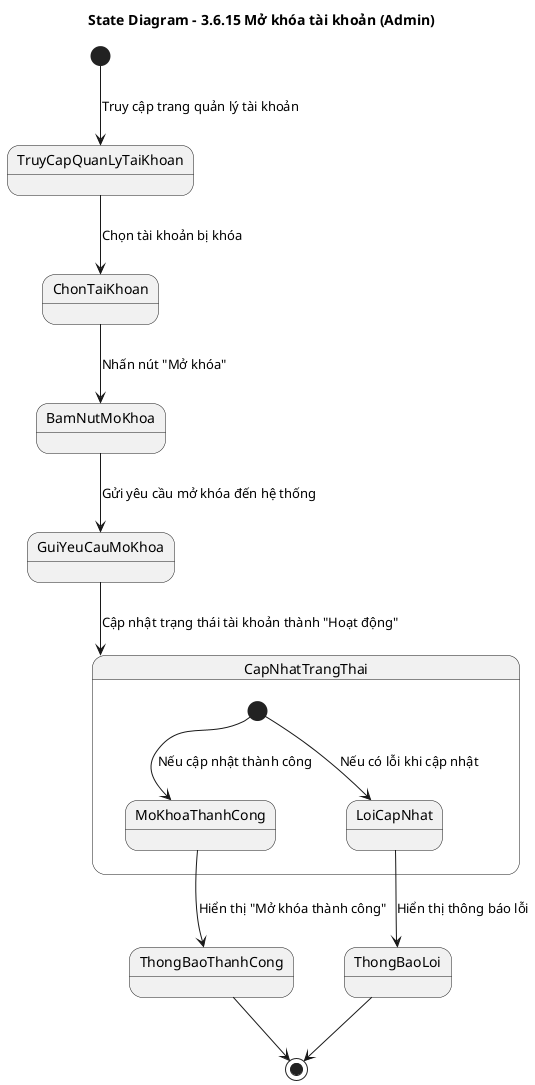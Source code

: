 @startuml
title State Diagram – 3.6.15 Mở khóa tài khoản (Admin)

[*] --> TruyCapQuanLyTaiKhoan : Truy cập trang quản lý tài khoản

TruyCapQuanLyTaiKhoan --> ChonTaiKhoan : Chọn tài khoản bị khóa

ChonTaiKhoan --> BamNutMoKhoa : Nhấn nút "Mở khóa"

BamNutMoKhoa --> GuiYeuCauMoKhoa : Gửi yêu cầu mở khóa đến hệ thống

GuiYeuCauMoKhoa --> CapNhatTrangThai : Cập nhật trạng thái tài khoản thành "Hoạt động"

state CapNhatTrangThai {
  [*] --> MoKhoaThanhCong : Nếu cập nhật thành công
  [*] --> LoiCapNhat : Nếu có lỗi khi cập nhật
}

MoKhoaThanhCong --> ThongBaoThanhCong : Hiển thị "Mở khóa thành công"
ThongBaoThanhCong --> [*]

LoiCapNhat --> ThongBaoLoi : Hiển thị thông báo lỗi
ThongBaoLoi --> [*]

@enduml
